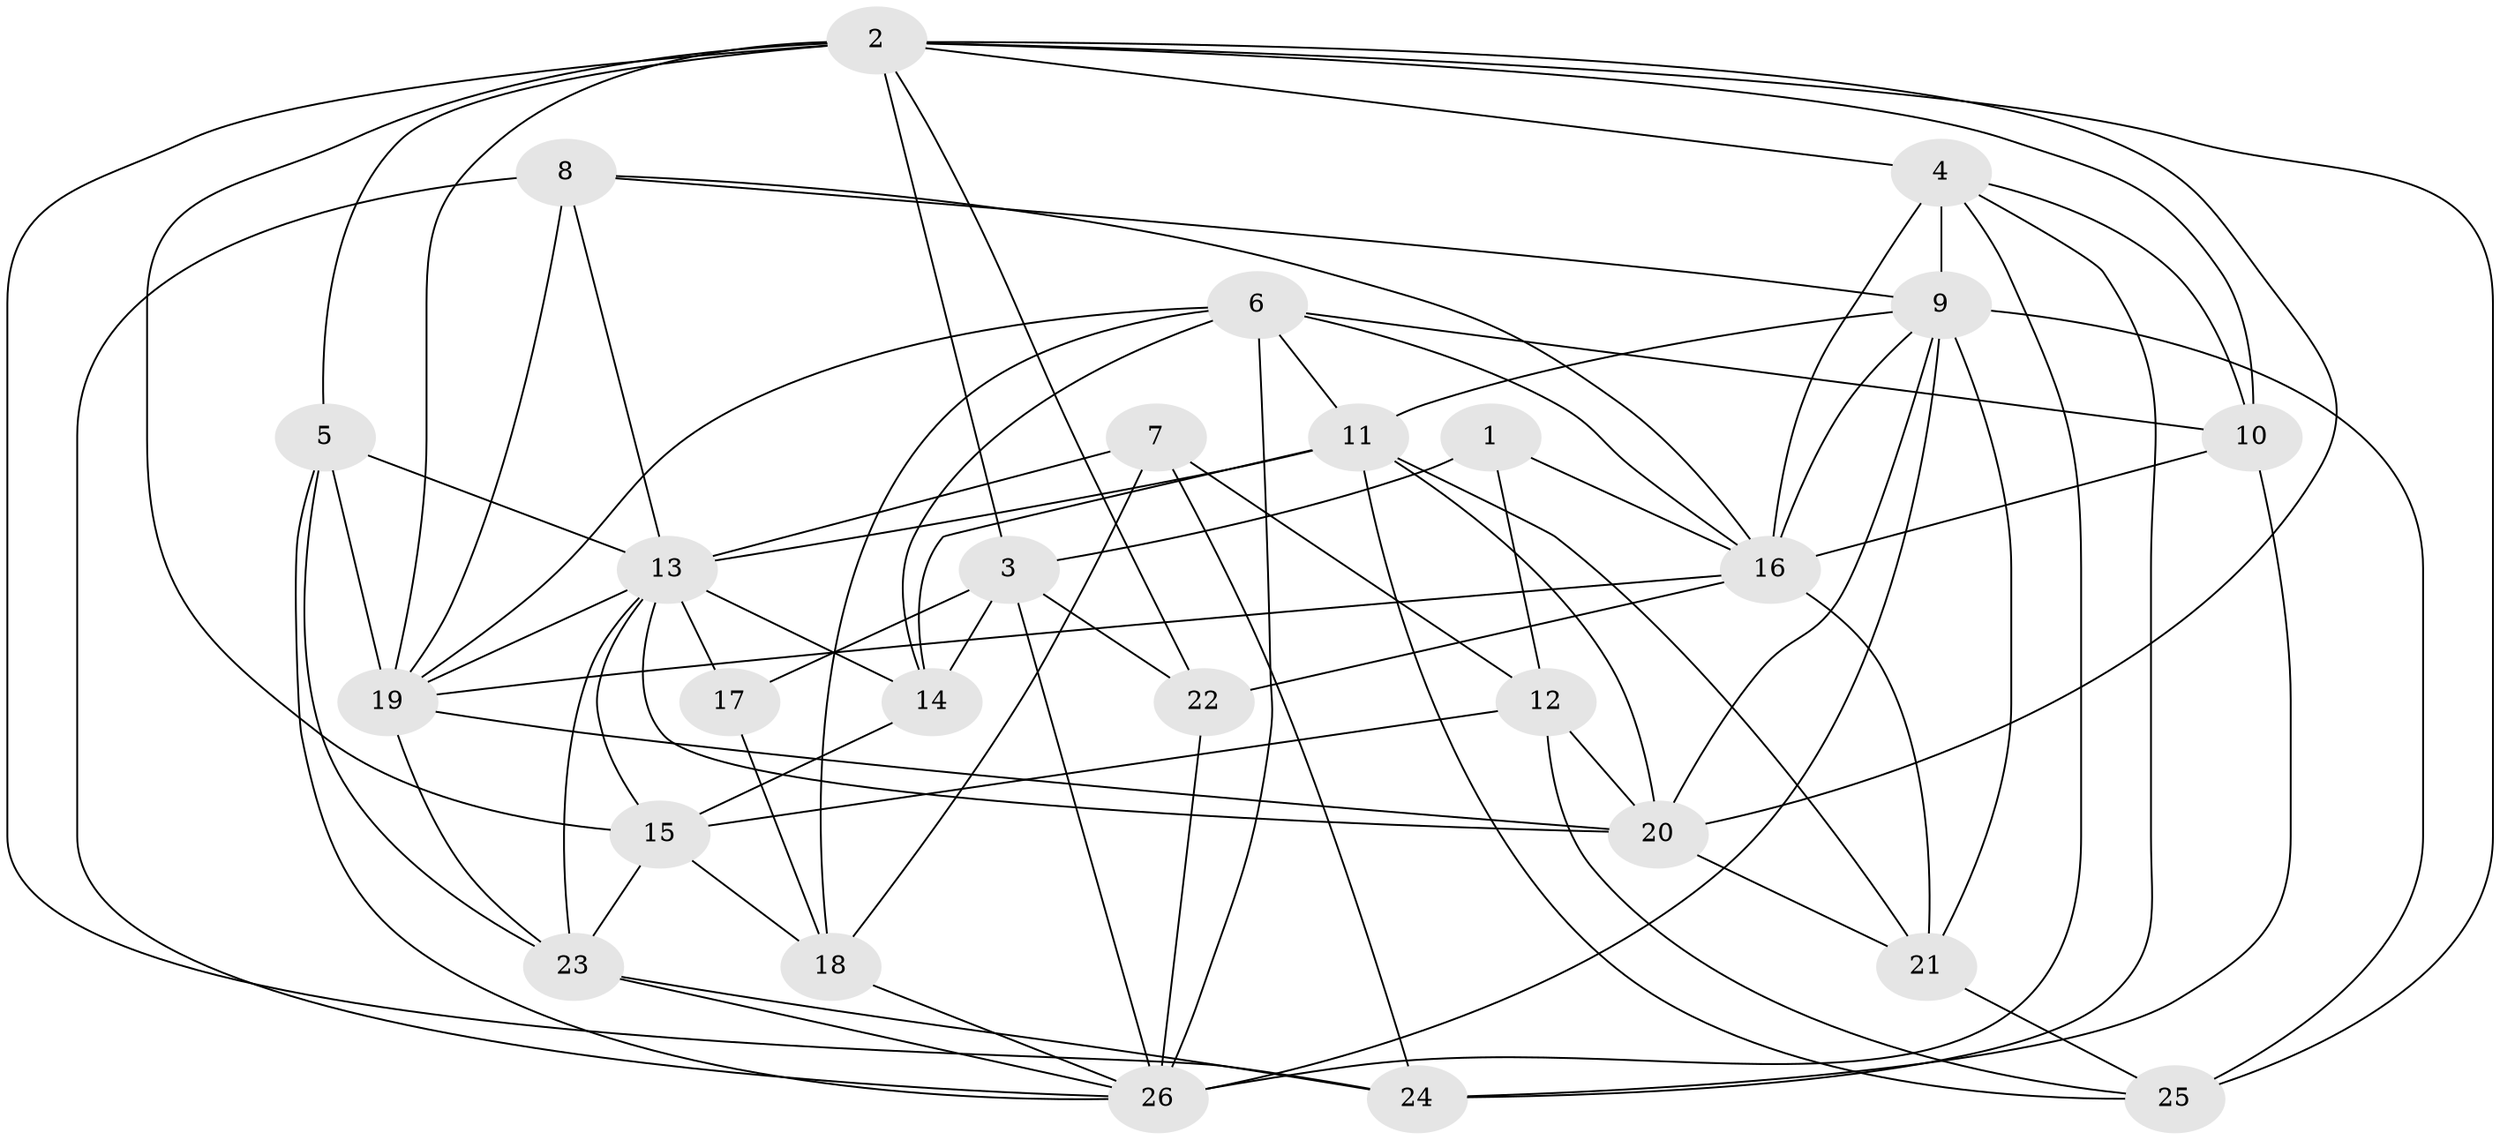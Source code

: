 // original degree distribution, {5: 0.2625, 2: 0.1, 3: 0.3375, 6: 0.0625, 7: 0.05, 4: 0.1875}
// Generated by graph-tools (version 1.1) at 2025/37/03/04/25 23:37:05]
// undirected, 26 vertices, 79 edges
graph export_dot {
  node [color=gray90,style=filled];
  1;
  2;
  3;
  4;
  5;
  6;
  7;
  8;
  9;
  10;
  11;
  12;
  13;
  14;
  15;
  16;
  17;
  18;
  19;
  20;
  21;
  22;
  23;
  24;
  25;
  26;
  1 -- 3 [weight=1.0];
  1 -- 12 [weight=1.0];
  1 -- 16 [weight=1.0];
  2 -- 3 [weight=2.0];
  2 -- 4 [weight=1.0];
  2 -- 5 [weight=1.0];
  2 -- 10 [weight=2.0];
  2 -- 15 [weight=1.0];
  2 -- 19 [weight=2.0];
  2 -- 20 [weight=1.0];
  2 -- 22 [weight=2.0];
  2 -- 24 [weight=3.0];
  2 -- 25 [weight=2.0];
  3 -- 14 [weight=1.0];
  3 -- 17 [weight=1.0];
  3 -- 22 [weight=1.0];
  3 -- 26 [weight=1.0];
  4 -- 9 [weight=4.0];
  4 -- 10 [weight=1.0];
  4 -- 16 [weight=1.0];
  4 -- 24 [weight=2.0];
  4 -- 26 [weight=1.0];
  5 -- 13 [weight=1.0];
  5 -- 19 [weight=2.0];
  5 -- 23 [weight=1.0];
  5 -- 26 [weight=1.0];
  6 -- 10 [weight=1.0];
  6 -- 11 [weight=2.0];
  6 -- 14 [weight=1.0];
  6 -- 16 [weight=1.0];
  6 -- 18 [weight=1.0];
  6 -- 19 [weight=1.0];
  6 -- 26 [weight=2.0];
  7 -- 12 [weight=1.0];
  7 -- 13 [weight=1.0];
  7 -- 18 [weight=1.0];
  7 -- 24 [weight=1.0];
  8 -- 9 [weight=1.0];
  8 -- 13 [weight=1.0];
  8 -- 16 [weight=1.0];
  8 -- 19 [weight=1.0];
  8 -- 26 [weight=1.0];
  9 -- 11 [weight=1.0];
  9 -- 16 [weight=1.0];
  9 -- 20 [weight=1.0];
  9 -- 21 [weight=1.0];
  9 -- 25 [weight=1.0];
  9 -- 26 [weight=1.0];
  10 -- 16 [weight=1.0];
  10 -- 24 [weight=2.0];
  11 -- 13 [weight=2.0];
  11 -- 14 [weight=1.0];
  11 -- 20 [weight=2.0];
  11 -- 21 [weight=1.0];
  11 -- 25 [weight=1.0];
  12 -- 15 [weight=2.0];
  12 -- 20 [weight=1.0];
  12 -- 25 [weight=1.0];
  13 -- 14 [weight=1.0];
  13 -- 15 [weight=1.0];
  13 -- 17 [weight=1.0];
  13 -- 19 [weight=1.0];
  13 -- 20 [weight=1.0];
  13 -- 23 [weight=1.0];
  14 -- 15 [weight=2.0];
  15 -- 18 [weight=1.0];
  15 -- 23 [weight=1.0];
  16 -- 19 [weight=1.0];
  16 -- 21 [weight=1.0];
  16 -- 22 [weight=1.0];
  17 -- 18 [weight=1.0];
  18 -- 26 [weight=1.0];
  19 -- 20 [weight=1.0];
  19 -- 23 [weight=1.0];
  20 -- 21 [weight=1.0];
  21 -- 25 [weight=1.0];
  22 -- 26 [weight=1.0];
  23 -- 24 [weight=1.0];
  23 -- 26 [weight=1.0];
}
